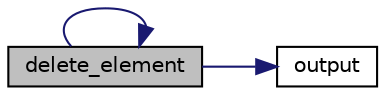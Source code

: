 digraph "delete_element"
{
 // LATEX_PDF_SIZE
  edge [fontname="Helvetica",fontsize="10",labelfontname="Helvetica",labelfontsize="10"];
  node [fontname="Helvetica",fontsize="10",shape=record];
  rankdir="LR";
  Node1 [label="delete_element",height=0.2,width=0.4,color="black", fillcolor="grey75", style="filled", fontcolor="black",tooltip="@function delete_element"];
  Node1 -> Node1 [color="midnightblue",fontsize="10",style="solid",fontname="Helvetica"];
  Node1 -> Node2 [color="midnightblue",fontsize="10",style="solid",fontname="Helvetica"];
  Node2 [label="output",height=0.2,width=0.4,color="black", fillcolor="white", style="filled",URL="$lib_8c.html#af1530fafef1b36d4b95803e084f6b1d7",tooltip="@function output"];
}
